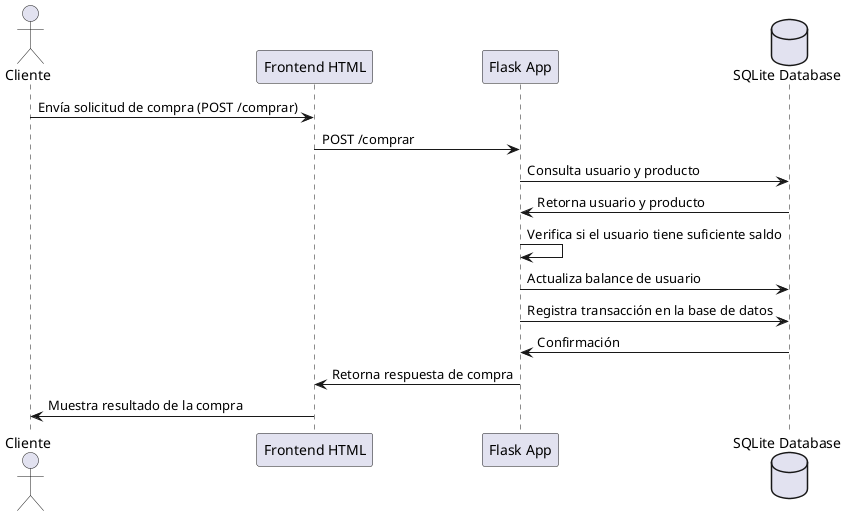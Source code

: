 @startuml
actor Cliente
participant "Frontend HTML" as Frontend
participant "Flask App" as Backend
database "SQLite Database" as DB

Cliente -> Frontend : Envía solicitud de compra (POST /comprar)
Frontend -> Backend : POST /comprar
Backend -> DB : Consulta usuario y producto
DB -> Backend : Retorna usuario y producto
Backend -> Backend : Verifica si el usuario tiene suficiente saldo
Backend -> DB : Actualiza balance de usuario
Backend -> DB : Registra transacción en la base de datos
DB -> Backend : Confirmación
Backend -> Frontend : Retorna respuesta de compra
Frontend -> Cliente : Muestra resultado de la compra
@enduml